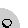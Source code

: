 input TEX;

vardef texlabel@#(expr strname, pos) text p =
	label@#(TEX(strname), pos) p
enddef;

vardef mathlabel@#(expr strname, pos) text p =
	label@#(TEX("$" & strname & "$"), pos) p
enddef;

vardef heap_interval primary $ =
	save n;
	numeric n;

	%message "heap_interval " & decimal($);
	% find highest bit
	n := 1;
	forever:
		exitif (n*2) > $;
		n := n * 2;
	endfor

	% n = 2^{\lfloor \log_2^$ \rfloor}

	if (n <= $) and ($ <= (n + 1)):
		n := n / 4;
	else:
		n := n / 2;
	fi;

	if n < 1:
		n := 1;
	fi;

	n
enddef;

vardef img_bintree(suffix A)(expr i, p, n, xunit, yunit, gsize) :=
image(
	save fr;
	path fr;
	fr := fullcircle scaled gsize;

	%message "img subheap " & decimal(n);

	save nn;
	numeric nn;
	nn := n / 2;
	if nn < 0.5:
		nn := 0.5;
	fi;

	fill fr shifted p withcolor .8white;
	label(decimal(A.key[i]), p) withcolor black;

	if known(A.left[i]):
		save cp;
		pair cp;
		cp := (xpart p - nn * xunit, ypart p - yunit);

		drawarrow ((fr shifted p) intersectionpoint (p -- cp))
			..((fr shifted cp) intersectionpoint (p -- cp)) withcolor black;
		draw img_bintree(A)(A.left[i], cp, nn, xunit, yunit, gsize);
	fi;

	if known(A.right[i]):
		save cp;
		pair cp;
		cp := (xpart p + nn * xunit, ypart p - yunit);
		drawarrow ((fr shifted p) intersectionpoint (p -- cp))
			..((fr shifted cp) intersectionpoint (p -- cp)) withcolor black;
		draw img_bintree(A)(A.right[i], cp, nn, xunit, yunit, gsize);
	fi;
)
enddef;

vardef imgTenFourOne :=
image(
	numeric A.key[], A.left[], A.right[];
	numeric A.len;
	A.len := 10;	% data length

	A.key[ 1] := 12; A.left[ 1] := 7; A.right[ 1] := 3;
	A.key[ 2] := 15; A.left[ 2] := 8; %A.right[ 2] := 3;
	A.key[ 3] :=  4; A.left[ 3] :=10; %A.right[ 3] := 3;
	A.key[ 4] := 10; A.left[ 4] := 5; A.right[ 4] := 9;
	A.key[ 5] :=  2; %A.left[ 5] := 7; A.right[ 5] := 3;
	A.key[ 6] := 18; A.left[ 6] := 1; A.right[ 6] := 4;
	A.key[ 7] :=  7; %A.left[ 7] := 7; A.right[ 7] := 3;
	A.key[ 8] := 14; A.left[ 8] := 6; A.right[ 8] := 2;
	A.key[ 9] := 21; %A.left[ 9] := 7; A.right[ 9] := 3;
	A.key[10] :=  5; %A.left[10] := 7; A.right[10] := 3;

	draw img_bintree(A)(6, (0,0), heap_interval(A.len), .5cm, .7cm, .5cm);
)
enddef;

beginfig(1);
	draw imgTenFourOne;
endfig;

end;
